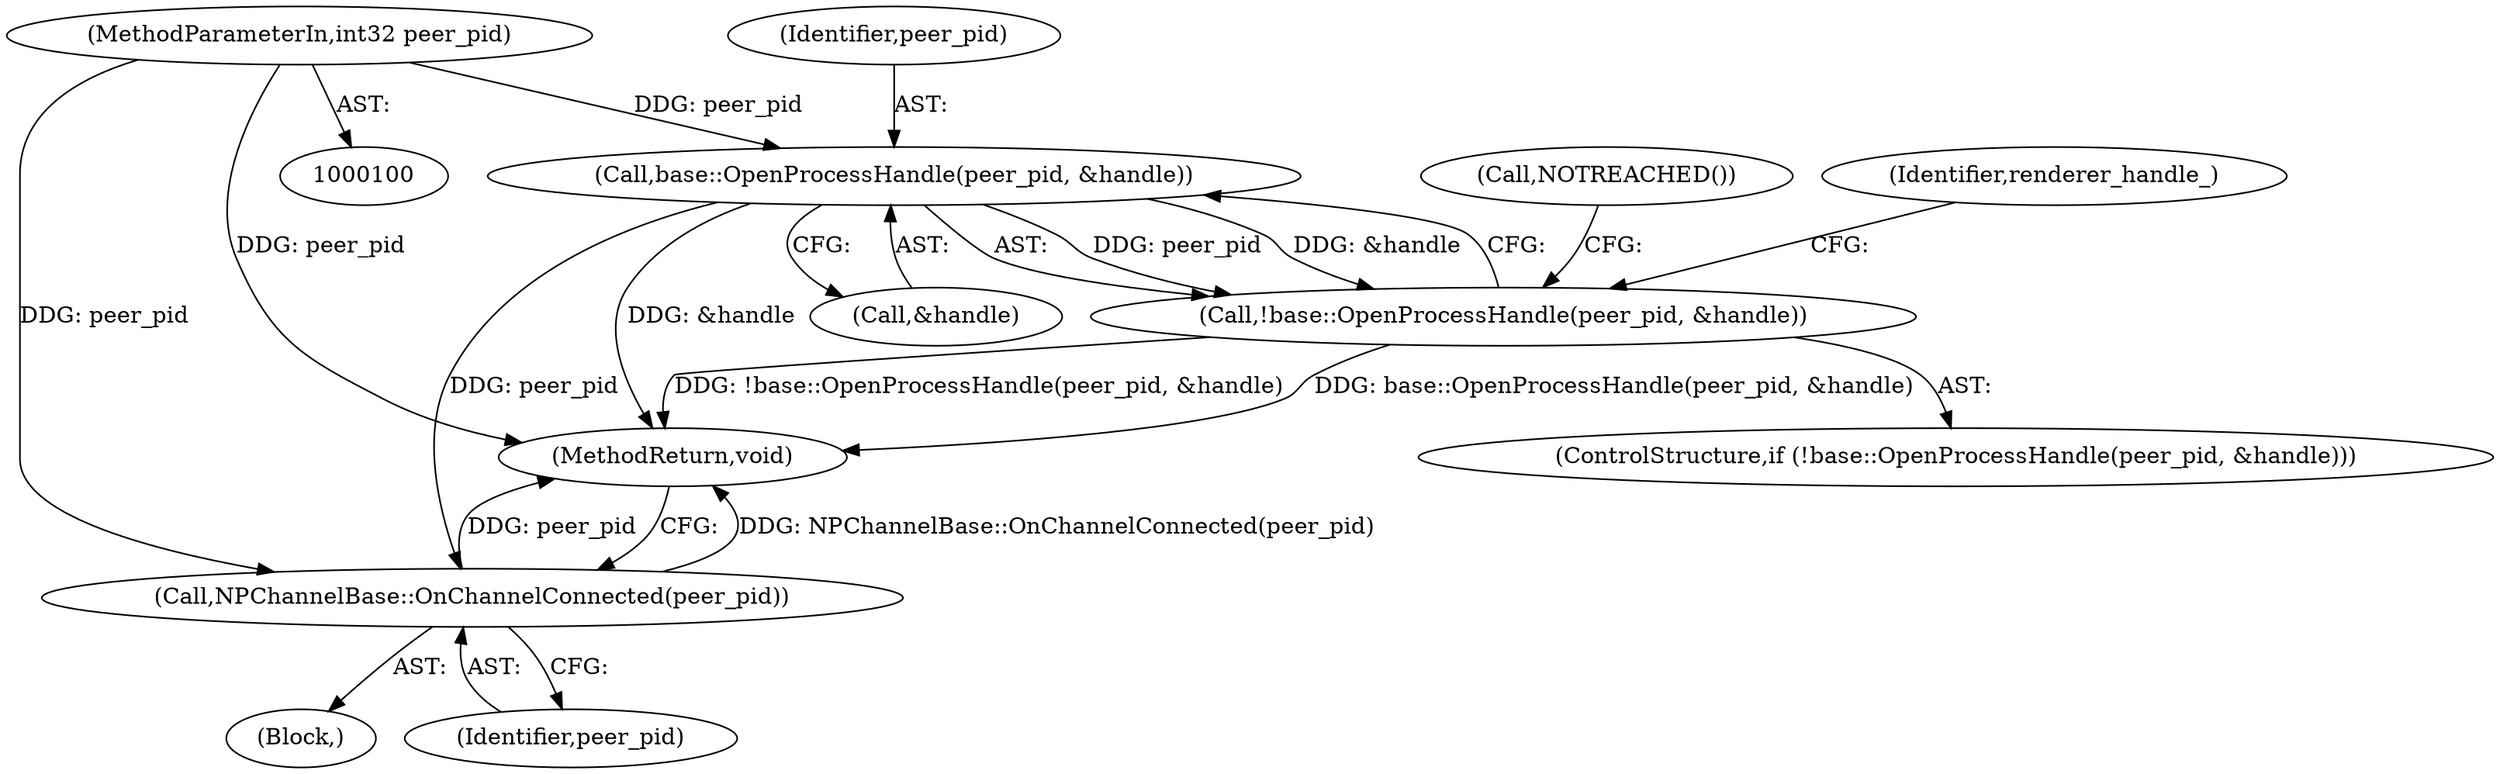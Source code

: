 digraph "1_Chrome_cd0bd79d6ebdb72183e6f0833673464cc10b3600_31@del" {
"1000106" [label="(Call,base::OpenProcessHandle(peer_pid, &handle))"];
"1000101" [label="(MethodParameterIn,int32 peer_pid)"];
"1000105" [label="(Call,!base::OpenProcessHandle(peer_pid, &handle))"];
"1000115" [label="(Call,NPChannelBase::OnChannelConnected(peer_pid))"];
"1000115" [label="(Call,NPChannelBase::OnChannelConnected(peer_pid))"];
"1000102" [label="(Block,)"];
"1000105" [label="(Call,!base::OpenProcessHandle(peer_pid, &handle))"];
"1000111" [label="(Call,NOTREACHED())"];
"1000117" [label="(MethodReturn,void)"];
"1000107" [label="(Identifier,peer_pid)"];
"1000106" [label="(Call,base::OpenProcessHandle(peer_pid, &handle))"];
"1000108" [label="(Call,&handle)"];
"1000104" [label="(ControlStructure,if (!base::OpenProcessHandle(peer_pid, &handle)))"];
"1000113" [label="(Identifier,renderer_handle_)"];
"1000116" [label="(Identifier,peer_pid)"];
"1000101" [label="(MethodParameterIn,int32 peer_pid)"];
"1000106" -> "1000105"  [label="AST: "];
"1000106" -> "1000108"  [label="CFG: "];
"1000107" -> "1000106"  [label="AST: "];
"1000108" -> "1000106"  [label="AST: "];
"1000105" -> "1000106"  [label="CFG: "];
"1000106" -> "1000117"  [label="DDG: &handle"];
"1000106" -> "1000105"  [label="DDG: peer_pid"];
"1000106" -> "1000105"  [label="DDG: &handle"];
"1000101" -> "1000106"  [label="DDG: peer_pid"];
"1000106" -> "1000115"  [label="DDG: peer_pid"];
"1000101" -> "1000100"  [label="AST: "];
"1000101" -> "1000117"  [label="DDG: peer_pid"];
"1000101" -> "1000115"  [label="DDG: peer_pid"];
"1000105" -> "1000104"  [label="AST: "];
"1000111" -> "1000105"  [label="CFG: "];
"1000113" -> "1000105"  [label="CFG: "];
"1000105" -> "1000117"  [label="DDG: !base::OpenProcessHandle(peer_pid, &handle)"];
"1000105" -> "1000117"  [label="DDG: base::OpenProcessHandle(peer_pid, &handle)"];
"1000115" -> "1000102"  [label="AST: "];
"1000115" -> "1000116"  [label="CFG: "];
"1000116" -> "1000115"  [label="AST: "];
"1000117" -> "1000115"  [label="CFG: "];
"1000115" -> "1000117"  [label="DDG: NPChannelBase::OnChannelConnected(peer_pid)"];
"1000115" -> "1000117"  [label="DDG: peer_pid"];
}
